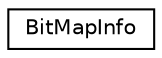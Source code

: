 digraph "Graphical Class Hierarchy"
{
  edge [fontname="Helvetica",fontsize="10",labelfontname="Helvetica",labelfontsize="10"];
  node [fontname="Helvetica",fontsize="10",shape=record];
  rankdir="LR";
  Node1 [label="BitMapInfo",height=0.2,width=0.4,color="black", fillcolor="white", style="filled",URL="$structBitMapInfo.html",tooltip="Struct for bmp information header. "];
}
